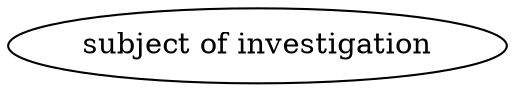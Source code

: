 digraph {
	graph [bb="0,0,185.88,36"];
	node [label="\N"];
	"subject of investigation"	[height=0.5,
		label="subject of investigation",
		pos="92.942,18",
		width=2.5817];
}
